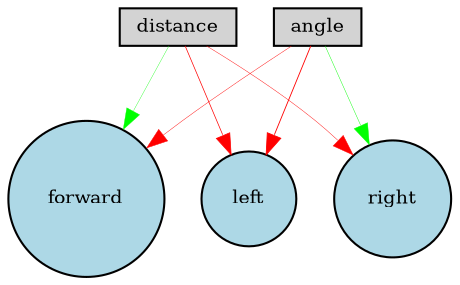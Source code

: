 digraph {
	node [fontsize=9 height=0.2 shape=circle width=0.2]
	distance [fillcolor=lightgray shape=box style=filled]
	angle [fillcolor=lightgray shape=box style=filled]
	forward [fillcolor=lightblue style=filled]
	left [fillcolor=lightblue style=filled]
	right [fillcolor=lightblue style=filled]
	distance -> forward [color=green penwidth=0.1651096415543764 style=solid]
	distance -> left [color=red penwidth=0.34155342154784646 style=solid]
	distance -> right [color=red penwidth=0.20661512958799216 style=solid]
	angle -> forward [color=red penwidth=0.20654663075260055 style=solid]
	angle -> left [color=red penwidth=0.4175671052833694 style=solid]
	angle -> right [color=green penwidth=0.20919585694669085 style=solid]
}
